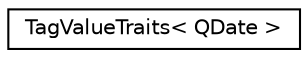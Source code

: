 digraph "Graphical Class Hierarchy"
{
 // LATEX_PDF_SIZE
  edge [fontname="Helvetica",fontsize="10",labelfontname="Helvetica",labelfontsize="10"];
  node [fontname="Helvetica",fontsize="10",shape=record];
  rankdir="LR";
  Node0 [label="TagValueTraits\< QDate \>",height=0.2,width=0.4,color="black", fillcolor="white", style="filled",URL="$struct_tag_value_traits_3_01_q_date_01_4.html",tooltip=" "];
}
